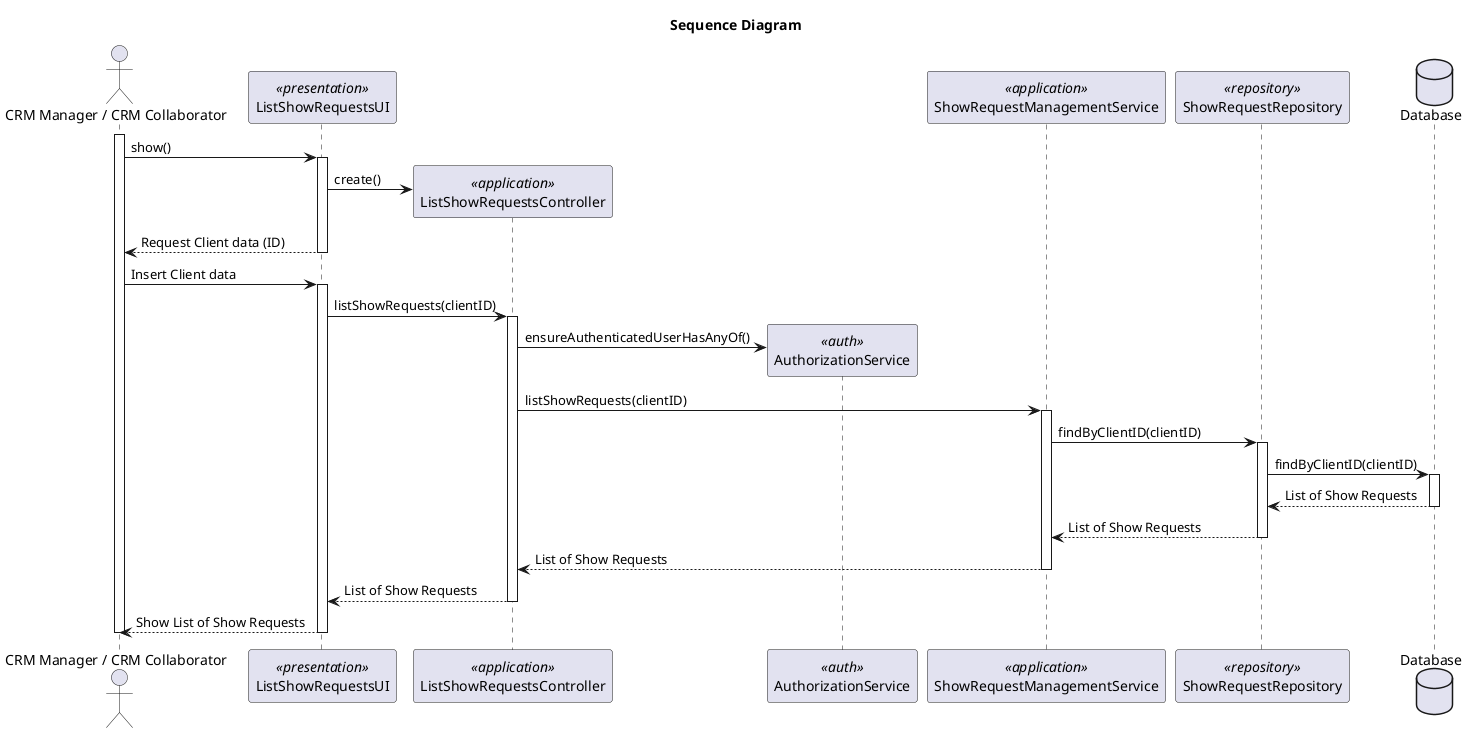 @startuml
title Sequence Diagram

actor "CRM Manager / CRM Collaborator" as Actor
participant "ListShowRequestsUI" as UI <<presentation>>
participant "ListShowRequestsController" as Controller <<application>>
participant "AuthorizationService" as AuthorizationService <<auth>>
participant "ShowRequestManagementService" as ShowRequestManagementService <<application>>
participant "ShowRequestRepository" as ShowRequestRepository <<repository>>
database "Database" as Database

activate Actor

Actor -> UI: show()
    activate UI

UI -> Controller** : create()
UI --> Actor: Request Client data (ID)
    deactivate UI
Actor -> UI: Insert Client data

    activate UI

    UI -> Controller: listShowRequests(clientID)
    activate Controller

        Controller -> AuthorizationService** : ensureAuthenticatedUserHasAnyOf()

        Controller -> ShowRequestManagementService: listShowRequests(clientID)
            activate ShowRequestManagementService

                ShowRequestManagementService -> ShowRequestRepository: findByClientID(clientID)
                    activate ShowRequestRepository

                        ShowRequestRepository -> Database:  findByClientID(clientID)
                            activate Database

                                Database --> ShowRequestRepository: List of Show Requests
                            deactivate Database
                        ShowRequestRepository --> ShowRequestManagementService: List of Show Requests
                    deactivate ShowRequestRepository


                ShowRequestManagementService --> Controller: List of Show Requests
            deactivate ShowRequestManagementService

        Controller --> UI: List of Show Requests
    deactivate Controller

UI --> Actor: Show List of Show Requests
deactivate UI
deactivate Actor

@enduml
